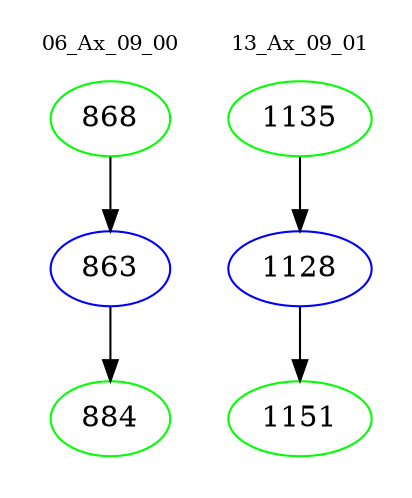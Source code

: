 digraph{
subgraph cluster_0 {
color = white
label = "06_Ax_09_00";
fontsize=10;
T0_868 [label="868", color="green"]
T0_868 -> T0_863 [color="black"]
T0_863 [label="863", color="blue"]
T0_863 -> T0_884 [color="black"]
T0_884 [label="884", color="green"]
}
subgraph cluster_1 {
color = white
label = "13_Ax_09_01";
fontsize=10;
T1_1135 [label="1135", color="green"]
T1_1135 -> T1_1128 [color="black"]
T1_1128 [label="1128", color="blue"]
T1_1128 -> T1_1151 [color="black"]
T1_1151 [label="1151", color="green"]
}
}
